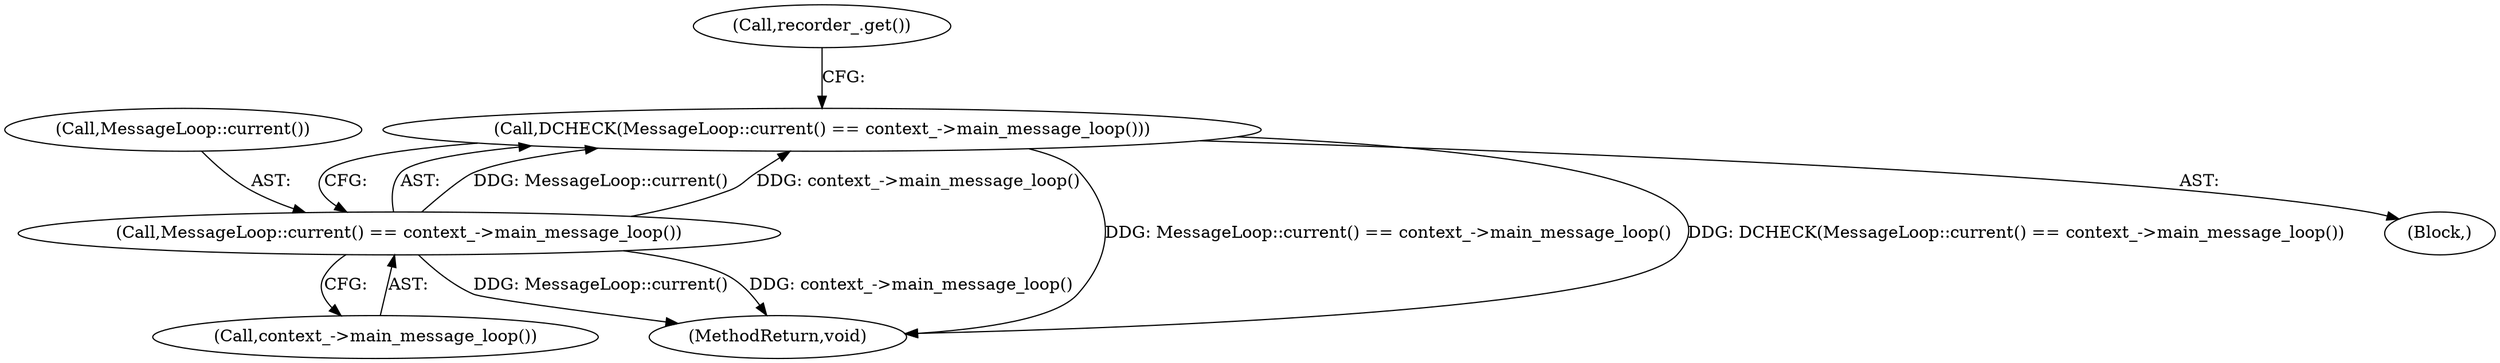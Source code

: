 digraph "1_Chrome_a46bcef82b29d30836a0f26226e3d4aca4fa9612_15@del" {
"1000102" [label="(Call,DCHECK(MessageLoop::current() == context_->main_message_loop()))"];
"1000103" [label="(Call,MessageLoop::current() == context_->main_message_loop())"];
"1000102" [label="(Call,DCHECK(MessageLoop::current() == context_->main_message_loop()))"];
"1000105" [label="(Call,context_->main_message_loop())"];
"1000107" [label="(Call,recorder_.get())"];
"1000118" [label="(MethodReturn,void)"];
"1000103" [label="(Call,MessageLoop::current() == context_->main_message_loop())"];
"1000104" [label="(Call,MessageLoop::current())"];
"1000101" [label="(Block,)"];
"1000102" -> "1000101"  [label="AST: "];
"1000102" -> "1000103"  [label="CFG: "];
"1000103" -> "1000102"  [label="AST: "];
"1000107" -> "1000102"  [label="CFG: "];
"1000102" -> "1000118"  [label="DDG: MessageLoop::current() == context_->main_message_loop()"];
"1000102" -> "1000118"  [label="DDG: DCHECK(MessageLoop::current() == context_->main_message_loop())"];
"1000103" -> "1000102"  [label="DDG: MessageLoop::current()"];
"1000103" -> "1000102"  [label="DDG: context_->main_message_loop()"];
"1000103" -> "1000105"  [label="CFG: "];
"1000104" -> "1000103"  [label="AST: "];
"1000105" -> "1000103"  [label="AST: "];
"1000103" -> "1000118"  [label="DDG: MessageLoop::current()"];
"1000103" -> "1000118"  [label="DDG: context_->main_message_loop()"];
}

